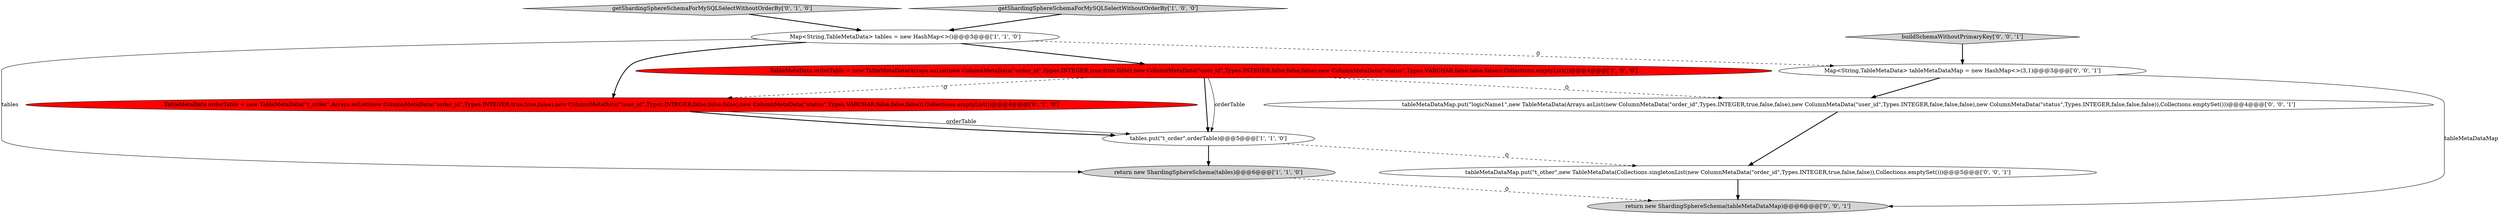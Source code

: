 digraph {
8 [style = filled, label = "tableMetaDataMap.put(\"t_other\",new TableMetaData(Collections.singletonList(new ColumnMetaData(\"order_id\",Types.INTEGER,true,false,false)),Collections.emptySet()))@@@5@@@['0', '0', '1']", fillcolor = white, shape = ellipse image = "AAA0AAABBB3BBB"];
6 [style = filled, label = "TableMetaData orderTable = new TableMetaData(\"t_order\",Arrays.asList(new ColumnMetaData(\"order_id\",Types.INTEGER,true,true,false),new ColumnMetaData(\"user_id\",Types.INTEGER,false,false,false),new ColumnMetaData(\"status\",Types.VARCHAR,false,false,false)),Collections.emptyList())@@@4@@@['0', '1', '0']", fillcolor = red, shape = ellipse image = "AAA1AAABBB2BBB"];
3 [style = filled, label = "TableMetaData orderTable = new TableMetaData(Arrays.asList(new ColumnMetaData(\"order_id\",Types.INTEGER,true,true,false),new ColumnMetaData(\"user_id\",Types.INTEGER,false,false,false),new ColumnMetaData(\"status\",Types.VARCHAR,false,false,false)),Collections.emptyList())@@@4@@@['1', '0', '0']", fillcolor = red, shape = ellipse image = "AAA1AAABBB1BBB"];
2 [style = filled, label = "tables.put(\"t_order\",orderTable)@@@5@@@['1', '1', '0']", fillcolor = white, shape = ellipse image = "AAA0AAABBB1BBB"];
5 [style = filled, label = "getShardingSphereSchemaForMySQLSelectWithoutOrderBy['0', '1', '0']", fillcolor = lightgray, shape = diamond image = "AAA0AAABBB2BBB"];
11 [style = filled, label = "Map<String,TableMetaData> tableMetaDataMap = new HashMap<>(3,1)@@@3@@@['0', '0', '1']", fillcolor = white, shape = ellipse image = "AAA0AAABBB3BBB"];
10 [style = filled, label = "buildSchemaWithoutPrimaryKey['0', '0', '1']", fillcolor = lightgray, shape = diamond image = "AAA0AAABBB3BBB"];
4 [style = filled, label = "getShardingSphereSchemaForMySQLSelectWithoutOrderBy['1', '0', '0']", fillcolor = lightgray, shape = diamond image = "AAA0AAABBB1BBB"];
9 [style = filled, label = "tableMetaDataMap.put(\"logicName1\",new TableMetaData(Arrays.asList(new ColumnMetaData(\"order_id\",Types.INTEGER,true,false,false),new ColumnMetaData(\"user_id\",Types.INTEGER,false,false,false),new ColumnMetaData(\"status\",Types.INTEGER,false,false,false)),Collections.emptySet()))@@@4@@@['0', '0', '1']", fillcolor = white, shape = ellipse image = "AAA0AAABBB3BBB"];
1 [style = filled, label = "return new ShardingSphereSchema(tables)@@@6@@@['1', '1', '0']", fillcolor = lightgray, shape = ellipse image = "AAA0AAABBB1BBB"];
7 [style = filled, label = "return new ShardingSphereSchema(tableMetaDataMap)@@@6@@@['0', '0', '1']", fillcolor = lightgray, shape = ellipse image = "AAA0AAABBB3BBB"];
0 [style = filled, label = "Map<String,TableMetaData> tables = new HashMap<>()@@@3@@@['1', '1', '0']", fillcolor = white, shape = ellipse image = "AAA0AAABBB1BBB"];
0->3 [style = bold, label=""];
11->7 [style = solid, label="tableMetaDataMap"];
3->6 [style = dashed, label="0"];
10->11 [style = bold, label=""];
0->11 [style = dashed, label="0"];
1->7 [style = dashed, label="0"];
3->2 [style = bold, label=""];
5->0 [style = bold, label=""];
3->9 [style = dashed, label="0"];
11->9 [style = bold, label=""];
9->8 [style = bold, label=""];
0->6 [style = bold, label=""];
0->1 [style = solid, label="tables"];
6->2 [style = solid, label="orderTable"];
2->1 [style = bold, label=""];
2->8 [style = dashed, label="0"];
8->7 [style = bold, label=""];
4->0 [style = bold, label=""];
3->2 [style = solid, label="orderTable"];
6->2 [style = bold, label=""];
}
